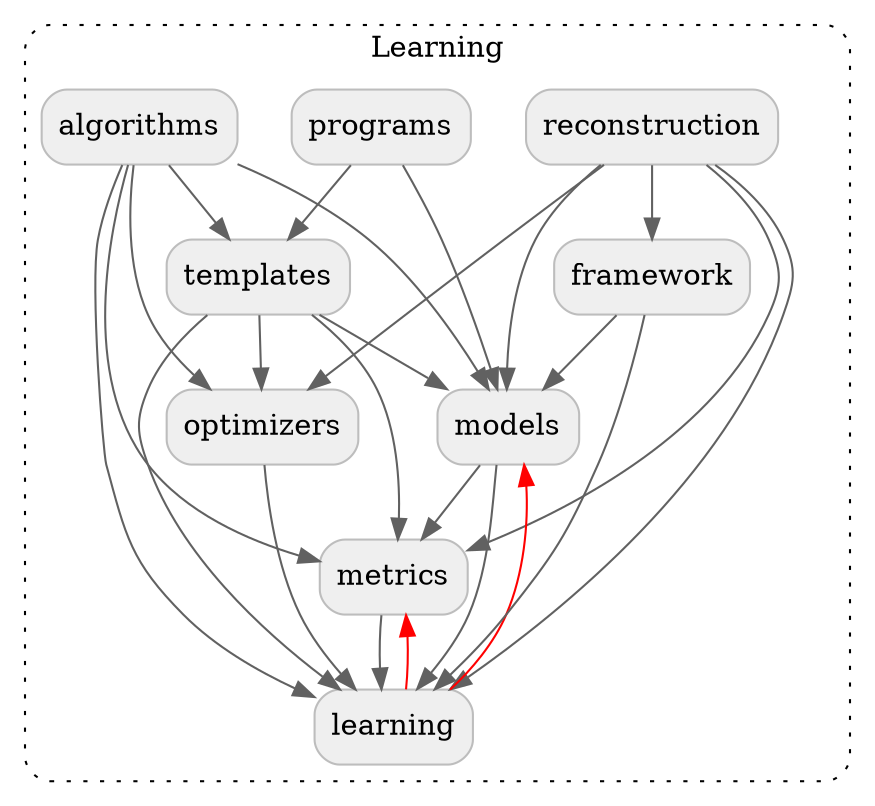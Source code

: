 digraph {
  graph [style="dotted,rounded"]
  node [shape="box", style="rounded,filled", fillcolor="#efefef", color="#bdbdbd"]
  edge [color="#616161"]

  subgraph cluster_learning {
    graph [label="Learning", href="https://github.com/tensorflow/federated/blob/main/tensorflow_federated/python/learning" target="_parent"]
    reconstruction [label="reconstruction", href="https://github.com/tensorflow/federated/blob/main/tensorflow_federated/python/learning/reconstruction" target="_parent"]
    algorithms [label="algorithms", href="https://github.com/tensorflow/federated/blob/main/tensorflow_federated/python/learning/algorithms" target="_parent"]
    programs [label="programs", href="https://github.com/tensorflow/federated/blob/main/tensorflow_federated/python/learning/programs" target="_parent"]
    templates [label="templates", href="https://github.com/tensorflow/federated/blob/main/tensorflow_federated/python/learning/templates" target="_parent"]
    optimizers [label="optimizers", href="https://github.com/tensorflow/federated/blob/main/tensorflow_federated/python/learning/optimizers" target="_parent"]
    models [label="models", href="https://github.com/tensorflow/federated/blob/main/tensorflow_federated/python/learning/models" target="_parent"]
    metrics [label="metrics", href="https://github.com/tensorflow/federated/blob/main/tensorflow_federated/python/learning/metrics" target="_parent"]
    framework [label="framework", href="https://github.com/tensorflow/federated/blob/main/tensorflow_federated/python/learning/framework" target="_parent"]
    learning [href="https://github.com/tensorflow/federated/blob/main/tensorflow_federated/python/learning" target="_parent"]
  }

  programs -> templates
  programs -> models
  algorithms -> templates
  algorithms -> metrics
  algorithms -> models
  algorithms -> optimizers
  algorithms -> learning
  templates -> optimizers
  templates -> metrics
  templates -> models
  templates -> learning
  reconstruction -> optimizers
  reconstruction -> metrics
  reconstruction -> models
  reconstruction -> framework
  reconstruction -> learning
  models -> metrics
  models -> learning
  framework -> learning
  framework -> models
  optimizers -> learning
  metrics -> learning

  // TODO(b/151441025): This visibility is temporary and can be removed once the
  // circular dependencies between `learning` and its subpackages are removed.
  metrics -> learning [dir=back, color="#ff0000"]
  models -> learning [dir=back, color="#ff0000"]
}
